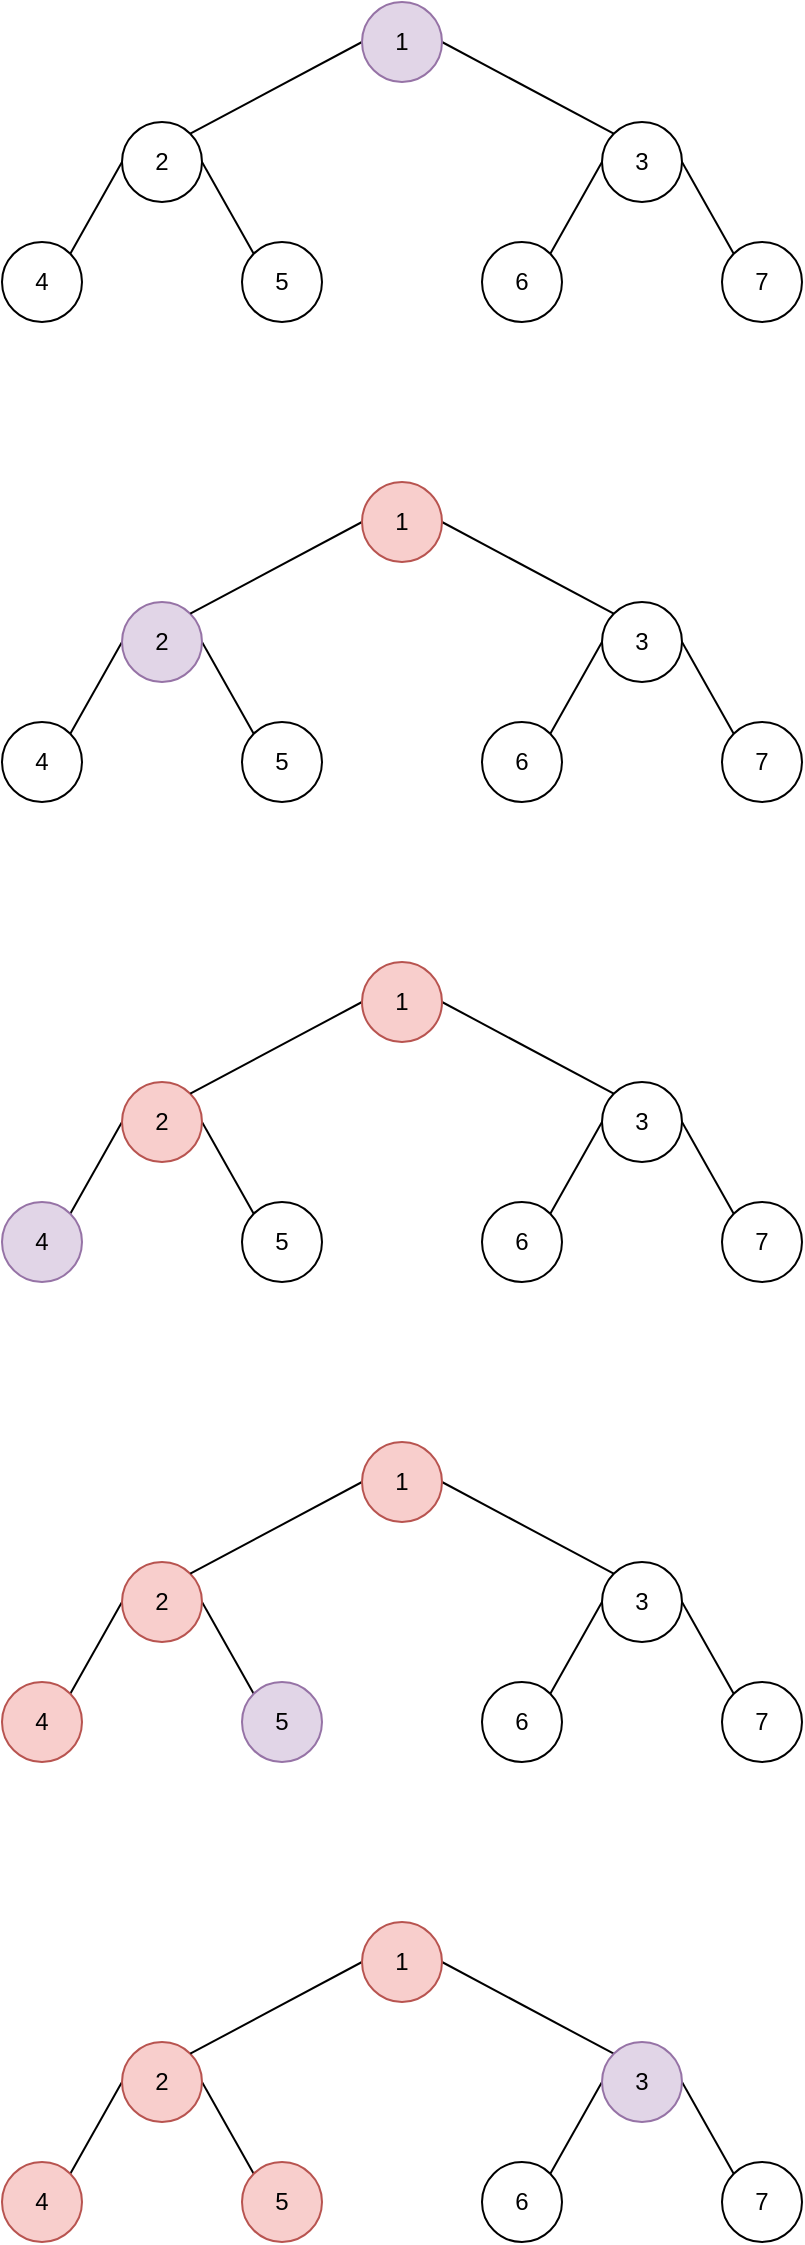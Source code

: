 <mxfile version="22.1.3" type="github">
  <diagram name="Page-1" id="7o3aV8U6iJbPEaSLS7XN">
    <mxGraphModel dx="1687" dy="893" grid="1" gridSize="10" guides="1" tooltips="1" connect="1" arrows="1" fold="1" page="1" pageScale="1" pageWidth="827" pageHeight="1169" math="0" shadow="0">
      <root>
        <mxCell id="0" />
        <mxCell id="1" parent="0" />
        <mxCell id="pFNb65BiCYkRBpzbbmmn-1" style="rounded=0;orthogonalLoop=1;jettySize=auto;html=1;exitX=0;exitY=0.5;exitDx=0;exitDy=0;entryX=1;entryY=0;entryDx=0;entryDy=0;endArrow=none;endFill=0;" edge="1" parent="1" source="pFNb65BiCYkRBpzbbmmn-3" target="pFNb65BiCYkRBpzbbmmn-6">
          <mxGeometry relative="1" as="geometry" />
        </mxCell>
        <mxCell id="pFNb65BiCYkRBpzbbmmn-2" style="rounded=0;orthogonalLoop=1;jettySize=auto;html=1;exitX=1;exitY=0.5;exitDx=0;exitDy=0;entryX=0;entryY=0;entryDx=0;entryDy=0;endArrow=none;endFill=0;" edge="1" parent="1" source="pFNb65BiCYkRBpzbbmmn-3" target="pFNb65BiCYkRBpzbbmmn-11">
          <mxGeometry relative="1" as="geometry" />
        </mxCell>
        <mxCell id="pFNb65BiCYkRBpzbbmmn-3" value="2" style="ellipse;whiteSpace=wrap;html=1;aspect=fixed;" vertex="1" parent="1">
          <mxGeometry x="560" y="60" width="40" height="40" as="geometry" />
        </mxCell>
        <mxCell id="pFNb65BiCYkRBpzbbmmn-6" value="4" style="ellipse;whiteSpace=wrap;html=1;aspect=fixed;" vertex="1" parent="1">
          <mxGeometry x="500" y="120" width="40" height="40" as="geometry" />
        </mxCell>
        <mxCell id="pFNb65BiCYkRBpzbbmmn-11" value="5" style="ellipse;whiteSpace=wrap;html=1;aspect=fixed;" vertex="1" parent="1">
          <mxGeometry x="620" y="120" width="40" height="40" as="geometry" />
        </mxCell>
        <mxCell id="pFNb65BiCYkRBpzbbmmn-14" style="rounded=0;orthogonalLoop=1;jettySize=auto;html=1;exitX=0;exitY=0.5;exitDx=0;exitDy=0;entryX=1;entryY=0;entryDx=0;entryDy=0;endArrow=none;endFill=0;" edge="1" parent="1" source="pFNb65BiCYkRBpzbbmmn-16" target="pFNb65BiCYkRBpzbbmmn-3">
          <mxGeometry relative="1" as="geometry" />
        </mxCell>
        <mxCell id="pFNb65BiCYkRBpzbbmmn-15" style="rounded=0;orthogonalLoop=1;jettySize=auto;html=1;exitX=1;exitY=0.5;exitDx=0;exitDy=0;entryX=0;entryY=0;entryDx=0;entryDy=0;endArrow=none;endFill=0;" edge="1" parent="1" source="pFNb65BiCYkRBpzbbmmn-16" target="pFNb65BiCYkRBpzbbmmn-19">
          <mxGeometry relative="1" as="geometry">
            <mxPoint x="845.858" y="65.858" as="targetPoint" />
          </mxGeometry>
        </mxCell>
        <mxCell id="pFNb65BiCYkRBpzbbmmn-16" value="1" style="ellipse;whiteSpace=wrap;html=1;aspect=fixed;fillColor=#e1d5e7;strokeColor=#9673a6;" vertex="1" parent="1">
          <mxGeometry x="680" width="40" height="40" as="geometry" />
        </mxCell>
        <mxCell id="pFNb65BiCYkRBpzbbmmn-17" style="rounded=0;orthogonalLoop=1;jettySize=auto;html=1;exitX=0;exitY=0.5;exitDx=0;exitDy=0;entryX=1;entryY=0;entryDx=0;entryDy=0;endArrow=none;endFill=0;" edge="1" parent="1" source="pFNb65BiCYkRBpzbbmmn-19" target="pFNb65BiCYkRBpzbbmmn-22">
          <mxGeometry relative="1" as="geometry" />
        </mxCell>
        <mxCell id="pFNb65BiCYkRBpzbbmmn-18" style="rounded=0;orthogonalLoop=1;jettySize=auto;html=1;exitX=1;exitY=0.5;exitDx=0;exitDy=0;entryX=0;entryY=0;entryDx=0;entryDy=0;endArrow=none;endFill=0;" edge="1" parent="1" source="pFNb65BiCYkRBpzbbmmn-19" target="pFNb65BiCYkRBpzbbmmn-27">
          <mxGeometry relative="1" as="geometry" />
        </mxCell>
        <mxCell id="pFNb65BiCYkRBpzbbmmn-19" value="3" style="ellipse;whiteSpace=wrap;html=1;aspect=fixed;" vertex="1" parent="1">
          <mxGeometry x="800" y="60" width="40" height="40" as="geometry" />
        </mxCell>
        <mxCell id="pFNb65BiCYkRBpzbbmmn-22" value="6" style="ellipse;whiteSpace=wrap;html=1;aspect=fixed;" vertex="1" parent="1">
          <mxGeometry x="740" y="120" width="40" height="40" as="geometry" />
        </mxCell>
        <mxCell id="pFNb65BiCYkRBpzbbmmn-27" value="7" style="ellipse;whiteSpace=wrap;html=1;aspect=fixed;" vertex="1" parent="1">
          <mxGeometry x="860" y="120" width="40" height="40" as="geometry" />
        </mxCell>
        <mxCell id="pFNb65BiCYkRBpzbbmmn-30" style="rounded=0;orthogonalLoop=1;jettySize=auto;html=1;exitX=0;exitY=0.5;exitDx=0;exitDy=0;entryX=1;entryY=0;entryDx=0;entryDy=0;endArrow=none;endFill=0;" edge="1" parent="1" source="pFNb65BiCYkRBpzbbmmn-32" target="pFNb65BiCYkRBpzbbmmn-35">
          <mxGeometry relative="1" as="geometry" />
        </mxCell>
        <mxCell id="pFNb65BiCYkRBpzbbmmn-31" style="rounded=0;orthogonalLoop=1;jettySize=auto;html=1;exitX=1;exitY=0.5;exitDx=0;exitDy=0;entryX=0;entryY=0;entryDx=0;entryDy=0;endArrow=none;endFill=0;" edge="1" parent="1" source="pFNb65BiCYkRBpzbbmmn-32" target="pFNb65BiCYkRBpzbbmmn-40">
          <mxGeometry relative="1" as="geometry" />
        </mxCell>
        <mxCell id="pFNb65BiCYkRBpzbbmmn-32" value="2" style="ellipse;whiteSpace=wrap;html=1;aspect=fixed;fillColor=#e1d5e7;strokeColor=#9673a6;" vertex="1" parent="1">
          <mxGeometry x="560" y="300" width="40" height="40" as="geometry" />
        </mxCell>
        <mxCell id="pFNb65BiCYkRBpzbbmmn-35" value="4" style="ellipse;whiteSpace=wrap;html=1;aspect=fixed;" vertex="1" parent="1">
          <mxGeometry x="500" y="360" width="40" height="40" as="geometry" />
        </mxCell>
        <mxCell id="pFNb65BiCYkRBpzbbmmn-40" value="5" style="ellipse;whiteSpace=wrap;html=1;aspect=fixed;" vertex="1" parent="1">
          <mxGeometry x="620" y="360" width="40" height="40" as="geometry" />
        </mxCell>
        <mxCell id="pFNb65BiCYkRBpzbbmmn-43" style="rounded=0;orthogonalLoop=1;jettySize=auto;html=1;exitX=0;exitY=0.5;exitDx=0;exitDy=0;entryX=1;entryY=0;entryDx=0;entryDy=0;endArrow=none;endFill=0;" edge="1" parent="1" source="pFNb65BiCYkRBpzbbmmn-45" target="pFNb65BiCYkRBpzbbmmn-32">
          <mxGeometry relative="1" as="geometry" />
        </mxCell>
        <mxCell id="pFNb65BiCYkRBpzbbmmn-44" style="rounded=0;orthogonalLoop=1;jettySize=auto;html=1;exitX=1;exitY=0.5;exitDx=0;exitDy=0;entryX=0;entryY=0;entryDx=0;entryDy=0;endArrow=none;endFill=0;" edge="1" parent="1" source="pFNb65BiCYkRBpzbbmmn-45" target="pFNb65BiCYkRBpzbbmmn-48">
          <mxGeometry relative="1" as="geometry">
            <mxPoint x="845.858" y="305.858" as="targetPoint" />
          </mxGeometry>
        </mxCell>
        <mxCell id="pFNb65BiCYkRBpzbbmmn-45" value="1" style="ellipse;whiteSpace=wrap;html=1;aspect=fixed;fillColor=#f8cecc;strokeColor=#b85450;" vertex="1" parent="1">
          <mxGeometry x="680" y="240" width="40" height="40" as="geometry" />
        </mxCell>
        <mxCell id="pFNb65BiCYkRBpzbbmmn-46" style="rounded=0;orthogonalLoop=1;jettySize=auto;html=1;exitX=0;exitY=0.5;exitDx=0;exitDy=0;entryX=1;entryY=0;entryDx=0;entryDy=0;endArrow=none;endFill=0;" edge="1" parent="1" source="pFNb65BiCYkRBpzbbmmn-48" target="pFNb65BiCYkRBpzbbmmn-51">
          <mxGeometry relative="1" as="geometry" />
        </mxCell>
        <mxCell id="pFNb65BiCYkRBpzbbmmn-47" style="rounded=0;orthogonalLoop=1;jettySize=auto;html=1;exitX=1;exitY=0.5;exitDx=0;exitDy=0;entryX=0;entryY=0;entryDx=0;entryDy=0;endArrow=none;endFill=0;" edge="1" parent="1" source="pFNb65BiCYkRBpzbbmmn-48" target="pFNb65BiCYkRBpzbbmmn-56">
          <mxGeometry relative="1" as="geometry" />
        </mxCell>
        <mxCell id="pFNb65BiCYkRBpzbbmmn-48" value="3" style="ellipse;whiteSpace=wrap;html=1;aspect=fixed;" vertex="1" parent="1">
          <mxGeometry x="800" y="300" width="40" height="40" as="geometry" />
        </mxCell>
        <mxCell id="pFNb65BiCYkRBpzbbmmn-51" value="6" style="ellipse;whiteSpace=wrap;html=1;aspect=fixed;" vertex="1" parent="1">
          <mxGeometry x="740" y="360" width="40" height="40" as="geometry" />
        </mxCell>
        <mxCell id="pFNb65BiCYkRBpzbbmmn-56" value="7" style="ellipse;whiteSpace=wrap;html=1;aspect=fixed;" vertex="1" parent="1">
          <mxGeometry x="860" y="360" width="40" height="40" as="geometry" />
        </mxCell>
        <mxCell id="pFNb65BiCYkRBpzbbmmn-59" style="rounded=0;orthogonalLoop=1;jettySize=auto;html=1;exitX=0;exitY=0.5;exitDx=0;exitDy=0;entryX=1;entryY=0;entryDx=0;entryDy=0;endArrow=none;endFill=0;" edge="1" parent="1" source="pFNb65BiCYkRBpzbbmmn-61" target="pFNb65BiCYkRBpzbbmmn-64">
          <mxGeometry relative="1" as="geometry" />
        </mxCell>
        <mxCell id="pFNb65BiCYkRBpzbbmmn-60" style="rounded=0;orthogonalLoop=1;jettySize=auto;html=1;exitX=1;exitY=0.5;exitDx=0;exitDy=0;entryX=0;entryY=0;entryDx=0;entryDy=0;endArrow=none;endFill=0;" edge="1" parent="1" source="pFNb65BiCYkRBpzbbmmn-61" target="pFNb65BiCYkRBpzbbmmn-69">
          <mxGeometry relative="1" as="geometry" />
        </mxCell>
        <mxCell id="pFNb65BiCYkRBpzbbmmn-61" value="2" style="ellipse;whiteSpace=wrap;html=1;aspect=fixed;fillColor=#f8cecc;strokeColor=#b85450;" vertex="1" parent="1">
          <mxGeometry x="560" y="540" width="40" height="40" as="geometry" />
        </mxCell>
        <mxCell id="pFNb65BiCYkRBpzbbmmn-64" value="4" style="ellipse;whiteSpace=wrap;html=1;aspect=fixed;fillColor=#e1d5e7;strokeColor=#9673a6;" vertex="1" parent="1">
          <mxGeometry x="500" y="600" width="40" height="40" as="geometry" />
        </mxCell>
        <mxCell id="pFNb65BiCYkRBpzbbmmn-69" value="5" style="ellipse;whiteSpace=wrap;html=1;aspect=fixed;" vertex="1" parent="1">
          <mxGeometry x="620" y="600" width="40" height="40" as="geometry" />
        </mxCell>
        <mxCell id="pFNb65BiCYkRBpzbbmmn-72" style="rounded=0;orthogonalLoop=1;jettySize=auto;html=1;exitX=0;exitY=0.5;exitDx=0;exitDy=0;entryX=1;entryY=0;entryDx=0;entryDy=0;endArrow=none;endFill=0;" edge="1" parent="1" source="pFNb65BiCYkRBpzbbmmn-74" target="pFNb65BiCYkRBpzbbmmn-61">
          <mxGeometry relative="1" as="geometry" />
        </mxCell>
        <mxCell id="pFNb65BiCYkRBpzbbmmn-73" style="rounded=0;orthogonalLoop=1;jettySize=auto;html=1;exitX=1;exitY=0.5;exitDx=0;exitDy=0;entryX=0;entryY=0;entryDx=0;entryDy=0;endArrow=none;endFill=0;" edge="1" parent="1" source="pFNb65BiCYkRBpzbbmmn-74" target="pFNb65BiCYkRBpzbbmmn-77">
          <mxGeometry relative="1" as="geometry">
            <mxPoint x="845.858" y="545.858" as="targetPoint" />
          </mxGeometry>
        </mxCell>
        <mxCell id="pFNb65BiCYkRBpzbbmmn-74" value="1" style="ellipse;whiteSpace=wrap;html=1;aspect=fixed;fillColor=#f8cecc;strokeColor=#b85450;" vertex="1" parent="1">
          <mxGeometry x="680" y="480" width="40" height="40" as="geometry" />
        </mxCell>
        <mxCell id="pFNb65BiCYkRBpzbbmmn-75" style="rounded=0;orthogonalLoop=1;jettySize=auto;html=1;exitX=0;exitY=0.5;exitDx=0;exitDy=0;entryX=1;entryY=0;entryDx=0;entryDy=0;endArrow=none;endFill=0;" edge="1" parent="1" source="pFNb65BiCYkRBpzbbmmn-77" target="pFNb65BiCYkRBpzbbmmn-80">
          <mxGeometry relative="1" as="geometry" />
        </mxCell>
        <mxCell id="pFNb65BiCYkRBpzbbmmn-76" style="rounded=0;orthogonalLoop=1;jettySize=auto;html=1;exitX=1;exitY=0.5;exitDx=0;exitDy=0;entryX=0;entryY=0;entryDx=0;entryDy=0;endArrow=none;endFill=0;" edge="1" parent="1" source="pFNb65BiCYkRBpzbbmmn-77" target="pFNb65BiCYkRBpzbbmmn-85">
          <mxGeometry relative="1" as="geometry" />
        </mxCell>
        <mxCell id="pFNb65BiCYkRBpzbbmmn-77" value="3" style="ellipse;whiteSpace=wrap;html=1;aspect=fixed;" vertex="1" parent="1">
          <mxGeometry x="800" y="540" width="40" height="40" as="geometry" />
        </mxCell>
        <mxCell id="pFNb65BiCYkRBpzbbmmn-80" value="6" style="ellipse;whiteSpace=wrap;html=1;aspect=fixed;" vertex="1" parent="1">
          <mxGeometry x="740" y="600" width="40" height="40" as="geometry" />
        </mxCell>
        <mxCell id="pFNb65BiCYkRBpzbbmmn-85" value="7" style="ellipse;whiteSpace=wrap;html=1;aspect=fixed;" vertex="1" parent="1">
          <mxGeometry x="860" y="600" width="40" height="40" as="geometry" />
        </mxCell>
        <mxCell id="pFNb65BiCYkRBpzbbmmn-88" style="rounded=0;orthogonalLoop=1;jettySize=auto;html=1;exitX=0;exitY=0.5;exitDx=0;exitDy=0;entryX=1;entryY=0;entryDx=0;entryDy=0;endArrow=none;endFill=0;" edge="1" parent="1" source="pFNb65BiCYkRBpzbbmmn-90" target="pFNb65BiCYkRBpzbbmmn-93">
          <mxGeometry relative="1" as="geometry" />
        </mxCell>
        <mxCell id="pFNb65BiCYkRBpzbbmmn-89" style="rounded=0;orthogonalLoop=1;jettySize=auto;html=1;exitX=1;exitY=0.5;exitDx=0;exitDy=0;entryX=0;entryY=0;entryDx=0;entryDy=0;endArrow=none;endFill=0;" edge="1" parent="1" source="pFNb65BiCYkRBpzbbmmn-90" target="pFNb65BiCYkRBpzbbmmn-98">
          <mxGeometry relative="1" as="geometry" />
        </mxCell>
        <mxCell id="pFNb65BiCYkRBpzbbmmn-90" value="2" style="ellipse;whiteSpace=wrap;html=1;aspect=fixed;fillColor=#f8cecc;strokeColor=#b85450;" vertex="1" parent="1">
          <mxGeometry x="560" y="780" width="40" height="40" as="geometry" />
        </mxCell>
        <mxCell id="pFNb65BiCYkRBpzbbmmn-93" value="4" style="ellipse;whiteSpace=wrap;html=1;aspect=fixed;fillColor=#f8cecc;strokeColor=#b85450;" vertex="1" parent="1">
          <mxGeometry x="500" y="840" width="40" height="40" as="geometry" />
        </mxCell>
        <mxCell id="pFNb65BiCYkRBpzbbmmn-98" value="5" style="ellipse;whiteSpace=wrap;html=1;aspect=fixed;fillColor=#e1d5e7;strokeColor=#9673a6;" vertex="1" parent="1">
          <mxGeometry x="620" y="840" width="40" height="40" as="geometry" />
        </mxCell>
        <mxCell id="pFNb65BiCYkRBpzbbmmn-101" style="rounded=0;orthogonalLoop=1;jettySize=auto;html=1;exitX=0;exitY=0.5;exitDx=0;exitDy=0;entryX=1;entryY=0;entryDx=0;entryDy=0;endArrow=none;endFill=0;" edge="1" parent="1" source="pFNb65BiCYkRBpzbbmmn-103" target="pFNb65BiCYkRBpzbbmmn-90">
          <mxGeometry relative="1" as="geometry" />
        </mxCell>
        <mxCell id="pFNb65BiCYkRBpzbbmmn-102" style="rounded=0;orthogonalLoop=1;jettySize=auto;html=1;exitX=1;exitY=0.5;exitDx=0;exitDy=0;entryX=0;entryY=0;entryDx=0;entryDy=0;endArrow=none;endFill=0;" edge="1" parent="1" source="pFNb65BiCYkRBpzbbmmn-103" target="pFNb65BiCYkRBpzbbmmn-106">
          <mxGeometry relative="1" as="geometry">
            <mxPoint x="845.858" y="785.858" as="targetPoint" />
          </mxGeometry>
        </mxCell>
        <mxCell id="pFNb65BiCYkRBpzbbmmn-103" value="1" style="ellipse;whiteSpace=wrap;html=1;aspect=fixed;fillColor=#f8cecc;strokeColor=#b85450;" vertex="1" parent="1">
          <mxGeometry x="680" y="720" width="40" height="40" as="geometry" />
        </mxCell>
        <mxCell id="pFNb65BiCYkRBpzbbmmn-104" style="rounded=0;orthogonalLoop=1;jettySize=auto;html=1;exitX=0;exitY=0.5;exitDx=0;exitDy=0;entryX=1;entryY=0;entryDx=0;entryDy=0;endArrow=none;endFill=0;" edge="1" parent="1" source="pFNb65BiCYkRBpzbbmmn-106" target="pFNb65BiCYkRBpzbbmmn-109">
          <mxGeometry relative="1" as="geometry" />
        </mxCell>
        <mxCell id="pFNb65BiCYkRBpzbbmmn-105" style="rounded=0;orthogonalLoop=1;jettySize=auto;html=1;exitX=1;exitY=0.5;exitDx=0;exitDy=0;entryX=0;entryY=0;entryDx=0;entryDy=0;endArrow=none;endFill=0;" edge="1" parent="1" source="pFNb65BiCYkRBpzbbmmn-106" target="pFNb65BiCYkRBpzbbmmn-114">
          <mxGeometry relative="1" as="geometry" />
        </mxCell>
        <mxCell id="pFNb65BiCYkRBpzbbmmn-106" value="3" style="ellipse;whiteSpace=wrap;html=1;aspect=fixed;" vertex="1" parent="1">
          <mxGeometry x="800" y="780" width="40" height="40" as="geometry" />
        </mxCell>
        <mxCell id="pFNb65BiCYkRBpzbbmmn-109" value="6" style="ellipse;whiteSpace=wrap;html=1;aspect=fixed;" vertex="1" parent="1">
          <mxGeometry x="740" y="840" width="40" height="40" as="geometry" />
        </mxCell>
        <mxCell id="pFNb65BiCYkRBpzbbmmn-114" value="7" style="ellipse;whiteSpace=wrap;html=1;aspect=fixed;" vertex="1" parent="1">
          <mxGeometry x="860" y="840" width="40" height="40" as="geometry" />
        </mxCell>
        <mxCell id="pFNb65BiCYkRBpzbbmmn-117" style="rounded=0;orthogonalLoop=1;jettySize=auto;html=1;exitX=0;exitY=0.5;exitDx=0;exitDy=0;entryX=1;entryY=0;entryDx=0;entryDy=0;endArrow=none;endFill=0;" edge="1" parent="1" source="pFNb65BiCYkRBpzbbmmn-119" target="pFNb65BiCYkRBpzbbmmn-120">
          <mxGeometry relative="1" as="geometry" />
        </mxCell>
        <mxCell id="pFNb65BiCYkRBpzbbmmn-118" style="rounded=0;orthogonalLoop=1;jettySize=auto;html=1;exitX=1;exitY=0.5;exitDx=0;exitDy=0;entryX=0;entryY=0;entryDx=0;entryDy=0;endArrow=none;endFill=0;" edge="1" parent="1" source="pFNb65BiCYkRBpzbbmmn-119" target="pFNb65BiCYkRBpzbbmmn-121">
          <mxGeometry relative="1" as="geometry" />
        </mxCell>
        <mxCell id="pFNb65BiCYkRBpzbbmmn-119" value="2" style="ellipse;whiteSpace=wrap;html=1;aspect=fixed;fillColor=#f8cecc;strokeColor=#b85450;" vertex="1" parent="1">
          <mxGeometry x="560" y="1020" width="40" height="40" as="geometry" />
        </mxCell>
        <mxCell id="pFNb65BiCYkRBpzbbmmn-120" value="4" style="ellipse;whiteSpace=wrap;html=1;aspect=fixed;fillColor=#f8cecc;strokeColor=#b85450;" vertex="1" parent="1">
          <mxGeometry x="500" y="1080" width="40" height="40" as="geometry" />
        </mxCell>
        <mxCell id="pFNb65BiCYkRBpzbbmmn-121" value="5" style="ellipse;whiteSpace=wrap;html=1;aspect=fixed;fillColor=#f8cecc;strokeColor=#b85450;" vertex="1" parent="1">
          <mxGeometry x="620" y="1080" width="40" height="40" as="geometry" />
        </mxCell>
        <mxCell id="pFNb65BiCYkRBpzbbmmn-122" style="rounded=0;orthogonalLoop=1;jettySize=auto;html=1;exitX=0;exitY=0.5;exitDx=0;exitDy=0;entryX=1;entryY=0;entryDx=0;entryDy=0;endArrow=none;endFill=0;" edge="1" parent="1" source="pFNb65BiCYkRBpzbbmmn-124" target="pFNb65BiCYkRBpzbbmmn-119">
          <mxGeometry relative="1" as="geometry" />
        </mxCell>
        <mxCell id="pFNb65BiCYkRBpzbbmmn-123" style="rounded=0;orthogonalLoop=1;jettySize=auto;html=1;exitX=1;exitY=0.5;exitDx=0;exitDy=0;entryX=0;entryY=0;entryDx=0;entryDy=0;endArrow=none;endFill=0;" edge="1" parent="1" source="pFNb65BiCYkRBpzbbmmn-124" target="pFNb65BiCYkRBpzbbmmn-127">
          <mxGeometry relative="1" as="geometry">
            <mxPoint x="845.858" y="1025.858" as="targetPoint" />
          </mxGeometry>
        </mxCell>
        <mxCell id="pFNb65BiCYkRBpzbbmmn-124" value="1" style="ellipse;whiteSpace=wrap;html=1;aspect=fixed;fillColor=#f8cecc;strokeColor=#b85450;" vertex="1" parent="1">
          <mxGeometry x="680" y="960" width="40" height="40" as="geometry" />
        </mxCell>
        <mxCell id="pFNb65BiCYkRBpzbbmmn-125" style="rounded=0;orthogonalLoop=1;jettySize=auto;html=1;exitX=0;exitY=0.5;exitDx=0;exitDy=0;entryX=1;entryY=0;entryDx=0;entryDy=0;endArrow=none;endFill=0;" edge="1" parent="1" source="pFNb65BiCYkRBpzbbmmn-127" target="pFNb65BiCYkRBpzbbmmn-128">
          <mxGeometry relative="1" as="geometry" />
        </mxCell>
        <mxCell id="pFNb65BiCYkRBpzbbmmn-126" style="rounded=0;orthogonalLoop=1;jettySize=auto;html=1;exitX=1;exitY=0.5;exitDx=0;exitDy=0;entryX=0;entryY=0;entryDx=0;entryDy=0;endArrow=none;endFill=0;" edge="1" parent="1" source="pFNb65BiCYkRBpzbbmmn-127" target="pFNb65BiCYkRBpzbbmmn-129">
          <mxGeometry relative="1" as="geometry" />
        </mxCell>
        <mxCell id="pFNb65BiCYkRBpzbbmmn-127" value="3" style="ellipse;whiteSpace=wrap;html=1;aspect=fixed;fillColor=#e1d5e7;strokeColor=#9673a6;" vertex="1" parent="1">
          <mxGeometry x="800" y="1020" width="40" height="40" as="geometry" />
        </mxCell>
        <mxCell id="pFNb65BiCYkRBpzbbmmn-128" value="6" style="ellipse;whiteSpace=wrap;html=1;aspect=fixed;" vertex="1" parent="1">
          <mxGeometry x="740" y="1080" width="40" height="40" as="geometry" />
        </mxCell>
        <mxCell id="pFNb65BiCYkRBpzbbmmn-129" value="7" style="ellipse;whiteSpace=wrap;html=1;aspect=fixed;" vertex="1" parent="1">
          <mxGeometry x="860" y="1080" width="40" height="40" as="geometry" />
        </mxCell>
      </root>
    </mxGraphModel>
  </diagram>
</mxfile>
